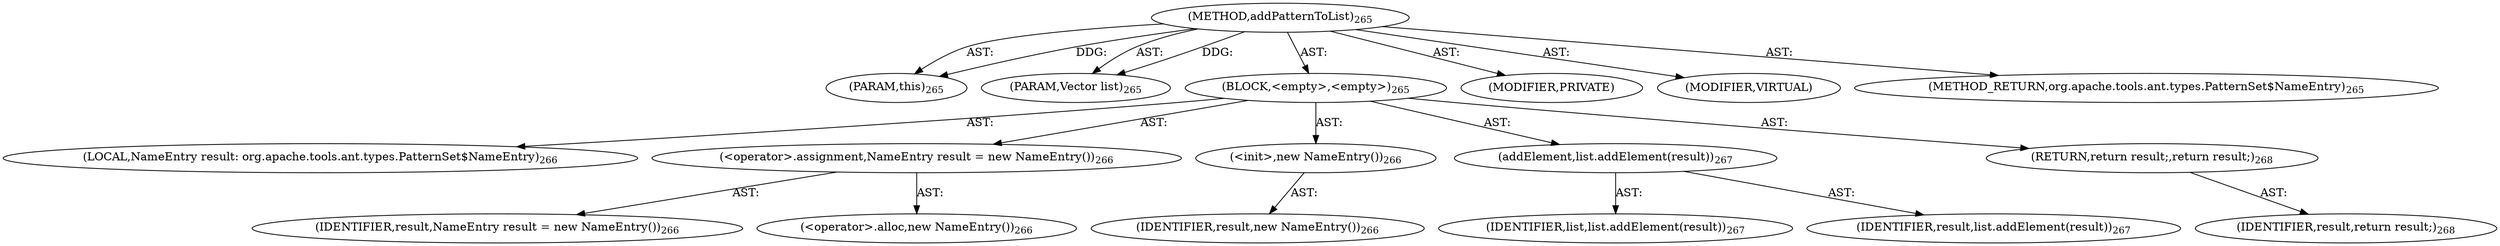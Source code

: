 digraph "addPatternToList" {  
"111669149713" [label = <(METHOD,addPatternToList)<SUB>265</SUB>> ]
"115964117029" [label = <(PARAM,this)<SUB>265</SUB>> ]
"115964117030" [label = <(PARAM,Vector list)<SUB>265</SUB>> ]
"25769803815" [label = <(BLOCK,&lt;empty&gt;,&lt;empty&gt;)<SUB>265</SUB>> ]
"94489280520" [label = <(LOCAL,NameEntry result: org.apache.tools.ant.types.PatternSet$NameEntry)<SUB>266</SUB>> ]
"30064771224" [label = <(&lt;operator&gt;.assignment,NameEntry result = new NameEntry())<SUB>266</SUB>> ]
"68719476877" [label = <(IDENTIFIER,result,NameEntry result = new NameEntry())<SUB>266</SUB>> ]
"30064771225" [label = <(&lt;operator&gt;.alloc,new NameEntry())<SUB>266</SUB>> ]
"30064771226" [label = <(&lt;init&gt;,new NameEntry())<SUB>266</SUB>> ]
"68719476878" [label = <(IDENTIFIER,result,new NameEntry())<SUB>266</SUB>> ]
"30064771227" [label = <(addElement,list.addElement(result))<SUB>267</SUB>> ]
"68719476879" [label = <(IDENTIFIER,list,list.addElement(result))<SUB>267</SUB>> ]
"68719476880" [label = <(IDENTIFIER,result,list.addElement(result))<SUB>267</SUB>> ]
"146028888074" [label = <(RETURN,return result;,return result;)<SUB>268</SUB>> ]
"68719476881" [label = <(IDENTIFIER,result,return result;)<SUB>268</SUB>> ]
"133143986218" [label = <(MODIFIER,PRIVATE)> ]
"133143986219" [label = <(MODIFIER,VIRTUAL)> ]
"128849018897" [label = <(METHOD_RETURN,org.apache.tools.ant.types.PatternSet$NameEntry)<SUB>265</SUB>> ]
  "111669149713" -> "115964117029"  [ label = "AST: "] 
  "111669149713" -> "115964117030"  [ label = "AST: "] 
  "111669149713" -> "25769803815"  [ label = "AST: "] 
  "111669149713" -> "133143986218"  [ label = "AST: "] 
  "111669149713" -> "133143986219"  [ label = "AST: "] 
  "111669149713" -> "128849018897"  [ label = "AST: "] 
  "25769803815" -> "94489280520"  [ label = "AST: "] 
  "25769803815" -> "30064771224"  [ label = "AST: "] 
  "25769803815" -> "30064771226"  [ label = "AST: "] 
  "25769803815" -> "30064771227"  [ label = "AST: "] 
  "25769803815" -> "146028888074"  [ label = "AST: "] 
  "30064771224" -> "68719476877"  [ label = "AST: "] 
  "30064771224" -> "30064771225"  [ label = "AST: "] 
  "30064771226" -> "68719476878"  [ label = "AST: "] 
  "30064771227" -> "68719476879"  [ label = "AST: "] 
  "30064771227" -> "68719476880"  [ label = "AST: "] 
  "146028888074" -> "68719476881"  [ label = "AST: "] 
  "111669149713" -> "115964117029"  [ label = "DDG: "] 
  "111669149713" -> "115964117030"  [ label = "DDG: "] 
}
